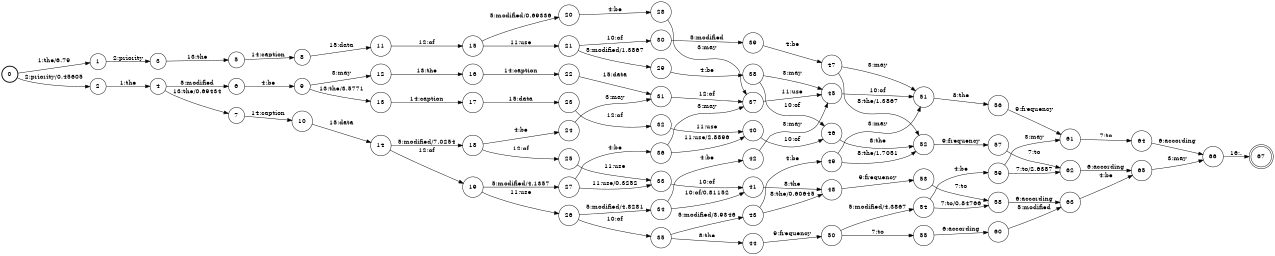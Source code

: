 digraph FST {
rankdir = LR;
size = "8.5,11";
label = "";
center = 1;
orientation = Portrait;
ranksep = "0.4";
nodesep = "0.25";
0 [label = "0", shape = circle, style = bold, fontsize = 14]
	0 -> 1 [label = "1:the/6.79", fontsize = 14];
	0 -> 2 [label = "2:priority/0.45605", fontsize = 14];
1 [label = "1", shape = circle, style = solid, fontsize = 14]
	1 -> 3 [label = "2:priority", fontsize = 14];
2 [label = "2", shape = circle, style = solid, fontsize = 14]
	2 -> 4 [label = "1:the", fontsize = 14];
3 [label = "3", shape = circle, style = solid, fontsize = 14]
	3 -> 5 [label = "13:the", fontsize = 14];
4 [label = "4", shape = circle, style = solid, fontsize = 14]
	4 -> 7 [label = "13:the/0.69434", fontsize = 14];
	4 -> 6 [label = "5:modified", fontsize = 14];
5 [label = "5", shape = circle, style = solid, fontsize = 14]
	5 -> 8 [label = "14:caption", fontsize = 14];
6 [label = "6", shape = circle, style = solid, fontsize = 14]
	6 -> 9 [label = "4:be", fontsize = 14];
7 [label = "7", shape = circle, style = solid, fontsize = 14]
	7 -> 10 [label = "14:caption", fontsize = 14];
8 [label = "8", shape = circle, style = solid, fontsize = 14]
	8 -> 11 [label = "15:data", fontsize = 14];
9 [label = "9", shape = circle, style = solid, fontsize = 14]
	9 -> 13 [label = "13:the/3.5771", fontsize = 14];
	9 -> 12 [label = "3:may", fontsize = 14];
10 [label = "10", shape = circle, style = solid, fontsize = 14]
	10 -> 14 [label = "15:data", fontsize = 14];
11 [label = "11", shape = circle, style = solid, fontsize = 14]
	11 -> 15 [label = "12:of", fontsize = 14];
12 [label = "12", shape = circle, style = solid, fontsize = 14]
	12 -> 16 [label = "13:the", fontsize = 14];
13 [label = "13", shape = circle, style = solid, fontsize = 14]
	13 -> 17 [label = "14:caption", fontsize = 14];
14 [label = "14", shape = circle, style = solid, fontsize = 14]
	14 -> 18 [label = "5:modified/7.0254", fontsize = 14];
	14 -> 19 [label = "12:of", fontsize = 14];
15 [label = "15", shape = circle, style = solid, fontsize = 14]
	15 -> 20 [label = "5:modified/0.69336", fontsize = 14];
	15 -> 21 [label = "11:use", fontsize = 14];
16 [label = "16", shape = circle, style = solid, fontsize = 14]
	16 -> 22 [label = "14:caption", fontsize = 14];
17 [label = "17", shape = circle, style = solid, fontsize = 14]
	17 -> 23 [label = "15:data", fontsize = 14];
18 [label = "18", shape = circle, style = solid, fontsize = 14]
	18 -> 24 [label = "4:be", fontsize = 14];
	18 -> 25 [label = "12:of", fontsize = 14];
19 [label = "19", shape = circle, style = solid, fontsize = 14]
	19 -> 27 [label = "5:modified/4.1357", fontsize = 14];
	19 -> 26 [label = "11:use", fontsize = 14];
20 [label = "20", shape = circle, style = solid, fontsize = 14]
	20 -> 28 [label = "4:be", fontsize = 14];
21 [label = "21", shape = circle, style = solid, fontsize = 14]
	21 -> 29 [label = "5:modified/1.3867", fontsize = 14];
	21 -> 30 [label = "10:of", fontsize = 14];
22 [label = "22", shape = circle, style = solid, fontsize = 14]
	22 -> 31 [label = "15:data", fontsize = 14];
23 [label = "23", shape = circle, style = solid, fontsize = 14]
	23 -> 32 [label = "12:of", fontsize = 14];
24 [label = "24", shape = circle, style = solid, fontsize = 14]
	24 -> 31 [label = "3:may", fontsize = 14];
25 [label = "25", shape = circle, style = solid, fontsize = 14]
	25 -> 33 [label = "11:use", fontsize = 14];
26 [label = "26", shape = circle, style = solid, fontsize = 14]
	26 -> 34 [label = "5:modified/4.8281", fontsize = 14];
	26 -> 35 [label = "10:of", fontsize = 14];
27 [label = "27", shape = circle, style = solid, fontsize = 14]
	27 -> 36 [label = "4:be", fontsize = 14];
	27 -> 33 [label = "11:use/0.3252", fontsize = 14];
28 [label = "28", shape = circle, style = solid, fontsize = 14]
	28 -> 37 [label = "3:may", fontsize = 14];
29 [label = "29", shape = circle, style = solid, fontsize = 14]
	29 -> 38 [label = "4:be", fontsize = 14];
30 [label = "30", shape = circle, style = solid, fontsize = 14]
	30 -> 39 [label = "5:modified", fontsize = 14];
31 [label = "31", shape = circle, style = solid, fontsize = 14]
	31 -> 37 [label = "12:of", fontsize = 14];
32 [label = "32", shape = circle, style = solid, fontsize = 14]
	32 -> 40 [label = "11:use", fontsize = 14];
33 [label = "33", shape = circle, style = solid, fontsize = 14]
	33 -> 41 [label = "10:of", fontsize = 14];
34 [label = "34", shape = circle, style = solid, fontsize = 14]
	34 -> 42 [label = "4:be", fontsize = 14];
	34 -> 41 [label = "10:of/0.81152", fontsize = 14];
35 [label = "35", shape = circle, style = solid, fontsize = 14]
	35 -> 44 [label = "8:the", fontsize = 14];
	35 -> 43 [label = "5:modified/3.9346", fontsize = 14];
36 [label = "36", shape = circle, style = solid, fontsize = 14]
	36 -> 37 [label = "3:may", fontsize = 14];
	36 -> 40 [label = "11:use/2.8896", fontsize = 14];
37 [label = "37", shape = circle, style = solid, fontsize = 14]
	37 -> 45 [label = "11:use", fontsize = 14];
38 [label = "38", shape = circle, style = solid, fontsize = 14]
	38 -> 45 [label = "3:may", fontsize = 14];
	38 -> 46 [label = "10:of", fontsize = 14];
39 [label = "39", shape = circle, style = solid, fontsize = 14]
	39 -> 47 [label = "4:be", fontsize = 14];
40 [label = "40", shape = circle, style = solid, fontsize = 14]
	40 -> 46 [label = "10:of", fontsize = 14];
41 [label = "41", shape = circle, style = solid, fontsize = 14]
	41 -> 48 [label = "8:the", fontsize = 14];
42 [label = "42", shape = circle, style = solid, fontsize = 14]
	42 -> 45 [label = "3:may", fontsize = 14];
43 [label = "43", shape = circle, style = solid, fontsize = 14]
	43 -> 48 [label = "8:the/0.60645", fontsize = 14];
	43 -> 49 [label = "4:be", fontsize = 14];
44 [label = "44", shape = circle, style = solid, fontsize = 14]
	44 -> 50 [label = "9:frequency", fontsize = 14];
45 [label = "45", shape = circle, style = solid, fontsize = 14]
	45 -> 51 [label = "10:of", fontsize = 14];
46 [label = "46", shape = circle, style = solid, fontsize = 14]
	46 -> 52 [label = "8:the", fontsize = 14];
47 [label = "47", shape = circle, style = solid, fontsize = 14]
	47 -> 52 [label = "8:the/1.3867", fontsize = 14];
	47 -> 51 [label = "3:may", fontsize = 14];
48 [label = "48", shape = circle, style = solid, fontsize = 14]
	48 -> 53 [label = "9:frequency", fontsize = 14];
49 [label = "49", shape = circle, style = solid, fontsize = 14]
	49 -> 52 [label = "8:the/1.7051", fontsize = 14];
	49 -> 51 [label = "3:may", fontsize = 14];
50 [label = "50", shape = circle, style = solid, fontsize = 14]
	50 -> 54 [label = "5:modified/4.3867", fontsize = 14];
	50 -> 55 [label = "7:to", fontsize = 14];
51 [label = "51", shape = circle, style = solid, fontsize = 14]
	51 -> 56 [label = "8:the", fontsize = 14];
52 [label = "52", shape = circle, style = solid, fontsize = 14]
	52 -> 57 [label = "9:frequency", fontsize = 14];
53 [label = "53", shape = circle, style = solid, fontsize = 14]
	53 -> 58 [label = "7:to", fontsize = 14];
54 [label = "54", shape = circle, style = solid, fontsize = 14]
	54 -> 59 [label = "4:be", fontsize = 14];
	54 -> 58 [label = "7:to/0.84766", fontsize = 14];
55 [label = "55", shape = circle, style = solid, fontsize = 14]
	55 -> 60 [label = "6:according", fontsize = 14];
56 [label = "56", shape = circle, style = solid, fontsize = 14]
	56 -> 61 [label = "9:frequency", fontsize = 14];
57 [label = "57", shape = circle, style = solid, fontsize = 14]
	57 -> 62 [label = "7:to", fontsize = 14];
58 [label = "58", shape = circle, style = solid, fontsize = 14]
	58 -> 63 [label = "6:according", fontsize = 14];
59 [label = "59", shape = circle, style = solid, fontsize = 14]
	59 -> 61 [label = "3:may", fontsize = 14];
	59 -> 62 [label = "7:to/2.6387", fontsize = 14];
60 [label = "60", shape = circle, style = solid, fontsize = 14]
	60 -> 63 [label = "5:modified", fontsize = 14];
61 [label = "61", shape = circle, style = solid, fontsize = 14]
	61 -> 64 [label = "7:to", fontsize = 14];
62 [label = "62", shape = circle, style = solid, fontsize = 14]
	62 -> 65 [label = "6:according", fontsize = 14];
63 [label = "63", shape = circle, style = solid, fontsize = 14]
	63 -> 65 [label = "4:be", fontsize = 14];
64 [label = "64", shape = circle, style = solid, fontsize = 14]
	64 -> 66 [label = "6:according", fontsize = 14];
65 [label = "65", shape = circle, style = solid, fontsize = 14]
	65 -> 66 [label = "3:may", fontsize = 14];
66 [label = "66", shape = circle, style = solid, fontsize = 14]
	66 -> 67 [label = "16:.", fontsize = 14];
67 [label = "67", shape = doublecircle, style = solid, fontsize = 14]
}
